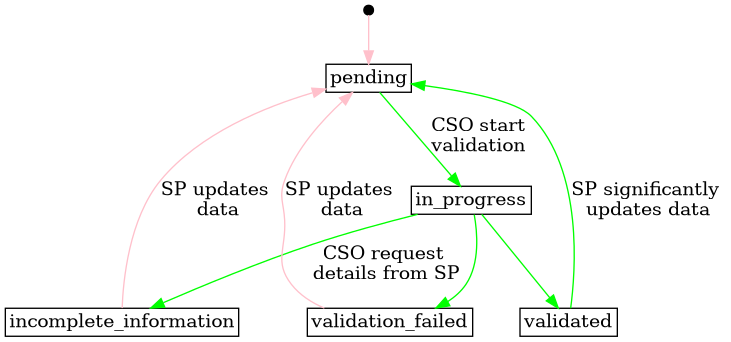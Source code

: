 @startdot controllable_unit_grid_validation_status
digraph G {
    layout=dot;
    overlap=false;

    node [shape=rect,width=0.1,height=0.1,margin=0.04];

    start [shape=point];

    // status
    pending;
    in_progress;
    incomplete_information;
    validated;
    validation_failed;

    // transitions
    start -> pending [label="", color="pink"];
    pending -> in_progress [label="CSO start\nvalidation", color="green"];
    validated -> pending [label="SP significantly \nupdates data", color="green"];
    in_progress -> incomplete_information [label="CSO request \ndetails from SP", color="green"];
    incomplete_information -> pending [label="SP updates \ndata", color="pink"];
    in_progress -> validated [label="", color="green"];
    in_progress -> validation_failed [label="", color="green"];
    validation_failed -> pending [label="SP updates \ndata", color="pink"];

   }
@enddot
